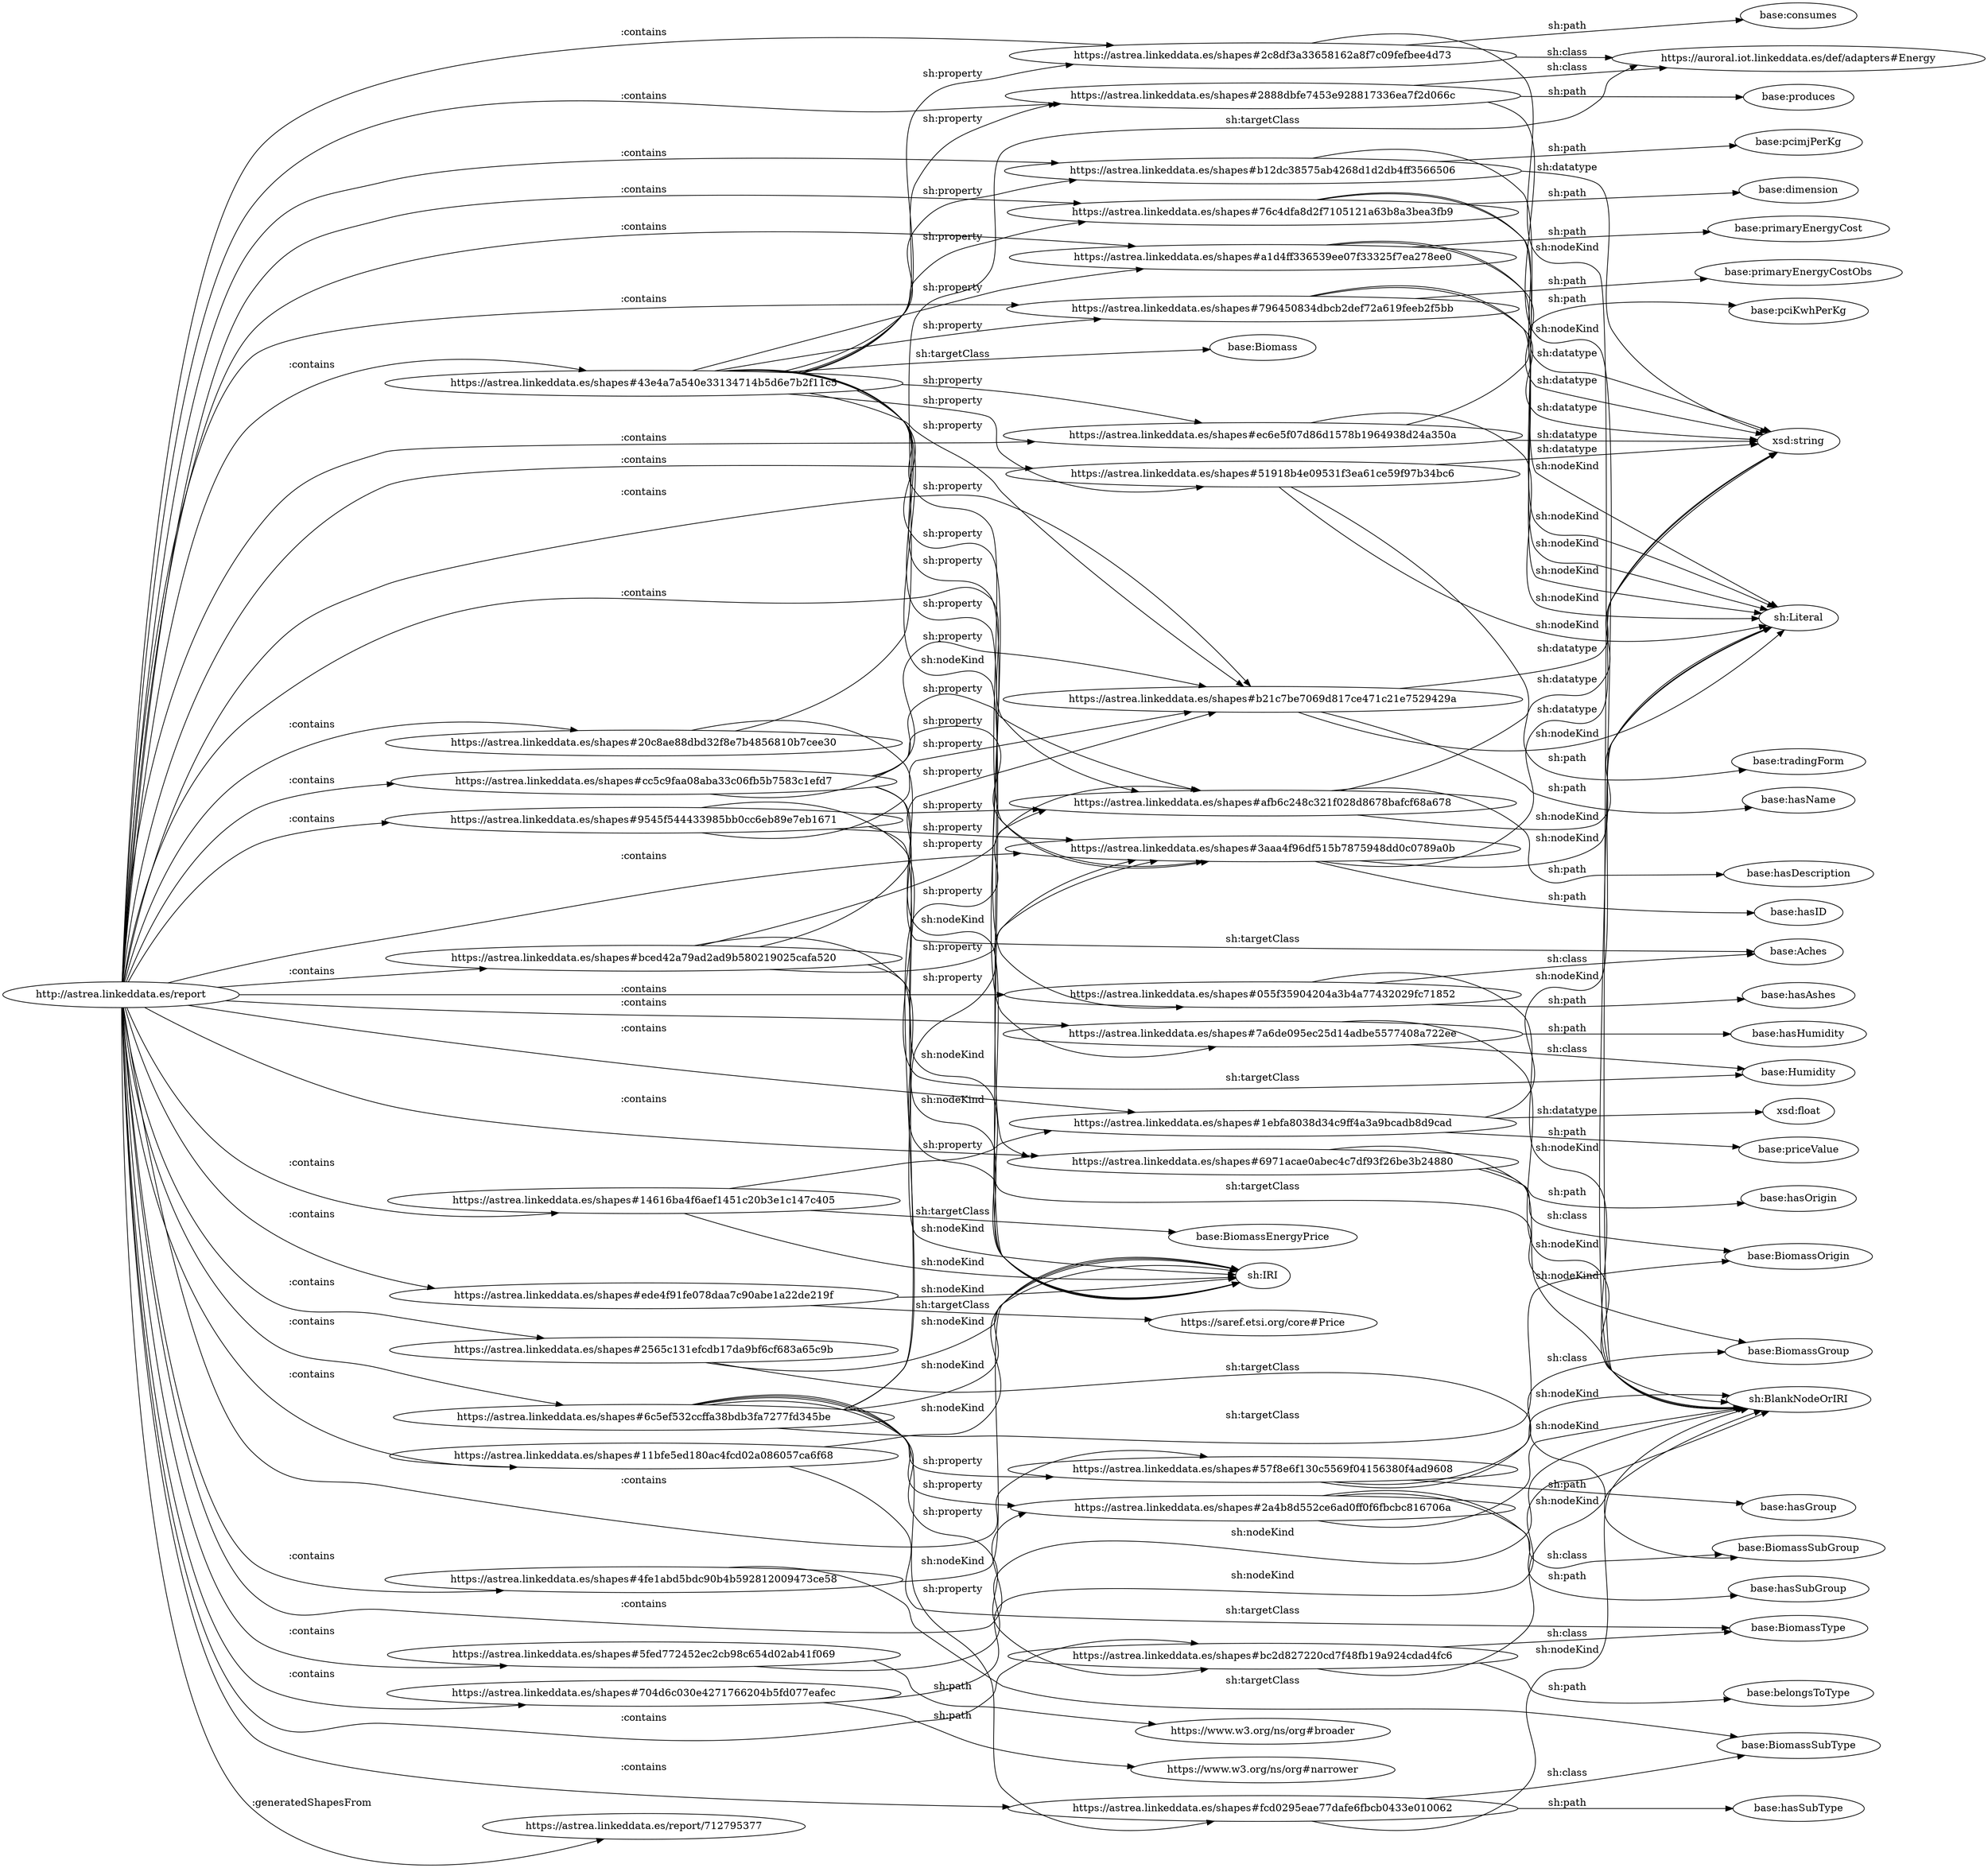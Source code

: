 digraph ar2dtool_diagram { 
rankdir=LR;
size="1501"
	"https://astrea.linkeddata.es/shapes#11bfe5ed180ac4fcd02a086057ca6f68" -> "base:BiomassType" [ label = "sh:targetClass" ];
	"https://astrea.linkeddata.es/shapes#11bfe5ed180ac4fcd02a086057ca6f68" -> "sh:IRI" [ label = "sh:nodeKind" ];
	"https://astrea.linkeddata.es/shapes#b12dc38575ab4268d1d2db4ff3566506" -> "base:pcimjPerKg" [ label = "sh:path" ];
	"https://astrea.linkeddata.es/shapes#b12dc38575ab4268d1d2db4ff3566506" -> "sh:Literal" [ label = "sh:nodeKind" ];
	"https://astrea.linkeddata.es/shapes#b12dc38575ab4268d1d2db4ff3566506" -> "xsd:string" [ label = "sh:datatype" ];
	"https://astrea.linkeddata.es/shapes#b21c7be7069d817ce471c21e7529429a" -> "base:hasName" [ label = "sh:path" ];
	"https://astrea.linkeddata.es/shapes#b21c7be7069d817ce471c21e7529429a" -> "sh:Literal" [ label = "sh:nodeKind" ];
	"https://astrea.linkeddata.es/shapes#b21c7be7069d817ce471c21e7529429a" -> "xsd:string" [ label = "sh:datatype" ];
	"https://astrea.linkeddata.es/shapes#43e4a7a540e33134714b5d6e7b2f11c5" -> "https://astrea.linkeddata.es/shapes#76c4dfa8d2f7105121a63b8a3bea3fb9" [ label = "sh:property" ];
	"https://astrea.linkeddata.es/shapes#43e4a7a540e33134714b5d6e7b2f11c5" -> "https://astrea.linkeddata.es/shapes#b12dc38575ab4268d1d2db4ff3566506" [ label = "sh:property" ];
	"https://astrea.linkeddata.es/shapes#43e4a7a540e33134714b5d6e7b2f11c5" -> "https://astrea.linkeddata.es/shapes#51918b4e09531f3ea61ce59f97b34bc6" [ label = "sh:property" ];
	"https://astrea.linkeddata.es/shapes#43e4a7a540e33134714b5d6e7b2f11c5" -> "https://astrea.linkeddata.es/shapes#2c8df3a33658162a8f7c09fefbee4d73" [ label = "sh:property" ];
	"https://astrea.linkeddata.es/shapes#43e4a7a540e33134714b5d6e7b2f11c5" -> "https://astrea.linkeddata.es/shapes#ec6e5f07d86d1578b1964938d24a350a" [ label = "sh:property" ];
	"https://astrea.linkeddata.es/shapes#43e4a7a540e33134714b5d6e7b2f11c5" -> "base:Biomass" [ label = "sh:targetClass" ];
	"https://astrea.linkeddata.es/shapes#43e4a7a540e33134714b5d6e7b2f11c5" -> "https://astrea.linkeddata.es/shapes#7a6de095ec25d14adbe5577408a722ee" [ label = "sh:property" ];
	"https://astrea.linkeddata.es/shapes#43e4a7a540e33134714b5d6e7b2f11c5" -> "https://astrea.linkeddata.es/shapes#2888dbfe7453e928817336ea7f2d066c" [ label = "sh:property" ];
	"https://astrea.linkeddata.es/shapes#43e4a7a540e33134714b5d6e7b2f11c5" -> "https://astrea.linkeddata.es/shapes#a1d4ff336539ee07f33325f7ea278ee0" [ label = "sh:property" ];
	"https://astrea.linkeddata.es/shapes#43e4a7a540e33134714b5d6e7b2f11c5" -> "https://astrea.linkeddata.es/shapes#3aaa4f96df515b7875948dd0c0789a0b" [ label = "sh:property" ];
	"https://astrea.linkeddata.es/shapes#43e4a7a540e33134714b5d6e7b2f11c5" -> "sh:IRI" [ label = "sh:nodeKind" ];
	"https://astrea.linkeddata.es/shapes#43e4a7a540e33134714b5d6e7b2f11c5" -> "https://astrea.linkeddata.es/shapes#b21c7be7069d817ce471c21e7529429a" [ label = "sh:property" ];
	"https://astrea.linkeddata.es/shapes#43e4a7a540e33134714b5d6e7b2f11c5" -> "https://astrea.linkeddata.es/shapes#6971acae0abec4c7df93f26be3b24880" [ label = "sh:property" ];
	"https://astrea.linkeddata.es/shapes#43e4a7a540e33134714b5d6e7b2f11c5" -> "https://astrea.linkeddata.es/shapes#055f35904204a3b4a77432029fc71852" [ label = "sh:property" ];
	"https://astrea.linkeddata.es/shapes#43e4a7a540e33134714b5d6e7b2f11c5" -> "https://astrea.linkeddata.es/shapes#796450834dbcb2def72a619feeb2f5bb" [ label = "sh:property" ];
	"https://astrea.linkeddata.es/shapes#14616ba4f6aef1451c20b3e1c147c405" -> "base:BiomassEnergyPrice" [ label = "sh:targetClass" ];
	"https://astrea.linkeddata.es/shapes#14616ba4f6aef1451c20b3e1c147c405" -> "https://astrea.linkeddata.es/shapes#1ebfa8038d34c9ff4a3a9bcadb8d9cad" [ label = "sh:property" ];
	"https://astrea.linkeddata.es/shapes#14616ba4f6aef1451c20b3e1c147c405" -> "sh:IRI" [ label = "sh:nodeKind" ];
	"https://astrea.linkeddata.es/shapes#bced42a79ad2ad9b580219025cafa520" -> "base:BiomassGroup" [ label = "sh:targetClass" ];
	"https://astrea.linkeddata.es/shapes#bced42a79ad2ad9b580219025cafa520" -> "https://astrea.linkeddata.es/shapes#b21c7be7069d817ce471c21e7529429a" [ label = "sh:property" ];
	"https://astrea.linkeddata.es/shapes#bced42a79ad2ad9b580219025cafa520" -> "https://astrea.linkeddata.es/shapes#3aaa4f96df515b7875948dd0c0789a0b" [ label = "sh:property" ];
	"https://astrea.linkeddata.es/shapes#bced42a79ad2ad9b580219025cafa520" -> "https://astrea.linkeddata.es/shapes#afb6c248c321f028d8678bafcf68a678" [ label = "sh:property" ];
	"https://astrea.linkeddata.es/shapes#bced42a79ad2ad9b580219025cafa520" -> "sh:IRI" [ label = "sh:nodeKind" ];
	"https://astrea.linkeddata.es/shapes#51918b4e09531f3ea61ce59f97b34bc6" -> "base:tradingForm" [ label = "sh:path" ];
	"https://astrea.linkeddata.es/shapes#51918b4e09531f3ea61ce59f97b34bc6" -> "sh:Literal" [ label = "sh:nodeKind" ];
	"https://astrea.linkeddata.es/shapes#51918b4e09531f3ea61ce59f97b34bc6" -> "xsd:string" [ label = "sh:datatype" ];
	"https://astrea.linkeddata.es/shapes#76c4dfa8d2f7105121a63b8a3bea3fb9" -> "base:dimension" [ label = "sh:path" ];
	"https://astrea.linkeddata.es/shapes#76c4dfa8d2f7105121a63b8a3bea3fb9" -> "sh:Literal" [ label = "sh:nodeKind" ];
	"https://astrea.linkeddata.es/shapes#76c4dfa8d2f7105121a63b8a3bea3fb9" -> "xsd:string" [ label = "sh:datatype" ];
	"https://astrea.linkeddata.es/shapes#20c8ae88dbd32f8e7b4856810b7cee30" -> "https://auroral.iot.linkeddata.es/def/adapters#Energy" [ label = "sh:targetClass" ];
	"https://astrea.linkeddata.es/shapes#20c8ae88dbd32f8e7b4856810b7cee30" -> "sh:IRI" [ label = "sh:nodeKind" ];
	"https://astrea.linkeddata.es/shapes#6971acae0abec4c7df93f26be3b24880" -> "base:hasOrigin" [ label = "sh:path" ];
	"https://astrea.linkeddata.es/shapes#6971acae0abec4c7df93f26be3b24880" -> "sh:BlankNodeOrIRI" [ label = "sh:nodeKind" ];
	"https://astrea.linkeddata.es/shapes#6971acae0abec4c7df93f26be3b24880" -> "base:BiomassOrigin" [ label = "sh:class" ];
	"https://astrea.linkeddata.es/shapes#9545f544433985bb0cc6eb89e7eb1671" -> "base:Humidity" [ label = "sh:targetClass" ];
	"https://astrea.linkeddata.es/shapes#9545f544433985bb0cc6eb89e7eb1671" -> "https://astrea.linkeddata.es/shapes#b21c7be7069d817ce471c21e7529429a" [ label = "sh:property" ];
	"https://astrea.linkeddata.es/shapes#9545f544433985bb0cc6eb89e7eb1671" -> "https://astrea.linkeddata.es/shapes#3aaa4f96df515b7875948dd0c0789a0b" [ label = "sh:property" ];
	"https://astrea.linkeddata.es/shapes#9545f544433985bb0cc6eb89e7eb1671" -> "https://astrea.linkeddata.es/shapes#afb6c248c321f028d8678bafcf68a678" [ label = "sh:property" ];
	"https://astrea.linkeddata.es/shapes#9545f544433985bb0cc6eb89e7eb1671" -> "sh:IRI" [ label = "sh:nodeKind" ];
	"https://astrea.linkeddata.es/shapes#2a4b8d552ce6ad0ff0f6fbcbc816706a" -> "base:hasSubGroup" [ label = "sh:path" ];
	"https://astrea.linkeddata.es/shapes#2a4b8d552ce6ad0ff0f6fbcbc816706a" -> "sh:BlankNodeOrIRI" [ label = "sh:nodeKind" ];
	"https://astrea.linkeddata.es/shapes#2a4b8d552ce6ad0ff0f6fbcbc816706a" -> "base:BiomassSubGroup" [ label = "sh:class" ];
	"https://astrea.linkeddata.es/shapes#4fe1abd5bdc90b4b592812009473ce58" -> "base:BiomassSubType" [ label = "sh:targetClass" ];
	"https://astrea.linkeddata.es/shapes#4fe1abd5bdc90b4b592812009473ce58" -> "sh:IRI" [ label = "sh:nodeKind" ];
	"https://astrea.linkeddata.es/shapes#2c8df3a33658162a8f7c09fefbee4d73" -> "base:consumes" [ label = "sh:path" ];
	"https://astrea.linkeddata.es/shapes#2c8df3a33658162a8f7c09fefbee4d73" -> "sh:BlankNodeOrIRI" [ label = "sh:nodeKind" ];
	"https://astrea.linkeddata.es/shapes#2c8df3a33658162a8f7c09fefbee4d73" -> "https://auroral.iot.linkeddata.es/def/adapters#Energy" [ label = "sh:class" ];
	"https://astrea.linkeddata.es/shapes#3aaa4f96df515b7875948dd0c0789a0b" -> "base:hasID" [ label = "sh:path" ];
	"https://astrea.linkeddata.es/shapes#3aaa4f96df515b7875948dd0c0789a0b" -> "sh:Literal" [ label = "sh:nodeKind" ];
	"https://astrea.linkeddata.es/shapes#3aaa4f96df515b7875948dd0c0789a0b" -> "xsd:string" [ label = "sh:datatype" ];
	"https://astrea.linkeddata.es/shapes#2565c131efcdb17da9bf6cf683a65c9b" -> "base:BiomassSubGroup" [ label = "sh:targetClass" ];
	"https://astrea.linkeddata.es/shapes#2565c131efcdb17da9bf6cf683a65c9b" -> "sh:IRI" [ label = "sh:nodeKind" ];
	"http://astrea.linkeddata.es/report" -> "https://astrea.linkeddata.es/shapes#3aaa4f96df515b7875948dd0c0789a0b" [ label = ":contains" ];
	"http://astrea.linkeddata.es/report" -> "https://astrea.linkeddata.es/shapes#bc2d827220cd7f48fb19a924cdad4fc6" [ label = ":contains" ];
	"http://astrea.linkeddata.es/report" -> "https://astrea.linkeddata.es/shapes#b12dc38575ab4268d1d2db4ff3566506" [ label = ":contains" ];
	"http://astrea.linkeddata.es/report" -> "https://astrea.linkeddata.es/shapes#afb6c248c321f028d8678bafcf68a678" [ label = ":contains" ];
	"http://astrea.linkeddata.es/report" -> "https://astrea.linkeddata.es/shapes#4fe1abd5bdc90b4b592812009473ce58" [ label = ":contains" ];
	"http://astrea.linkeddata.es/report" -> "https://astrea.linkeddata.es/shapes#b21c7be7069d817ce471c21e7529429a" [ label = ":contains" ];
	"http://astrea.linkeddata.es/report" -> "https://astrea.linkeddata.es/shapes#11bfe5ed180ac4fcd02a086057ca6f68" [ label = ":contains" ];
	"http://astrea.linkeddata.es/report" -> "https://astrea.linkeddata.es/shapes#1ebfa8038d34c9ff4a3a9bcadb8d9cad" [ label = ":contains" ];
	"http://astrea.linkeddata.es/report" -> "https://astrea.linkeddata.es/shapes#2888dbfe7453e928817336ea7f2d066c" [ label = ":contains" ];
	"http://astrea.linkeddata.es/report" -> "https://astrea.linkeddata.es/shapes#704d6c030e4271766204b5fd077eafec" [ label = ":contains" ];
	"http://astrea.linkeddata.es/report" -> "https://astrea.linkeddata.es/shapes#796450834dbcb2def72a619feeb2f5bb" [ label = ":contains" ];
	"http://astrea.linkeddata.es/report" -> "https://astrea.linkeddata.es/shapes#57f8e6f130c5569f04156380f4ad9608" [ label = ":contains" ];
	"http://astrea.linkeddata.es/report" -> "https://astrea.linkeddata.es/shapes#9545f544433985bb0cc6eb89e7eb1671" [ label = ":contains" ];
	"http://astrea.linkeddata.es/report" -> "https://astrea.linkeddata.es/shapes#6c5ef532ccffa38bdb3fa7277fd345be" [ label = ":contains" ];
	"http://astrea.linkeddata.es/report" -> "https://astrea.linkeddata.es/shapes#51918b4e09531f3ea61ce59f97b34bc6" [ label = ":contains" ];
	"http://astrea.linkeddata.es/report" -> "https://astrea.linkeddata.es/shapes#cc5c9faa08aba33c06fb5b7583c1efd7" [ label = ":contains" ];
	"http://astrea.linkeddata.es/report" -> "https://astrea.linkeddata.es/shapes#5fed772452ec2cb98c654d02ab41f069" [ label = ":contains" ];
	"http://astrea.linkeddata.es/report" -> "https://astrea.linkeddata.es/shapes#43e4a7a540e33134714b5d6e7b2f11c5" [ label = ":contains" ];
	"http://astrea.linkeddata.es/report" -> "https://astrea.linkeddata.es/shapes#76c4dfa8d2f7105121a63b8a3bea3fb9" [ label = ":contains" ];
	"http://astrea.linkeddata.es/report" -> "https://astrea.linkeddata.es/shapes#2a4b8d552ce6ad0ff0f6fbcbc816706a" [ label = ":contains" ];
	"http://astrea.linkeddata.es/report" -> "https://astrea.linkeddata.es/shapes#7a6de095ec25d14adbe5577408a722ee" [ label = ":contains" ];
	"http://astrea.linkeddata.es/report" -> "https://astrea.linkeddata.es/shapes#bced42a79ad2ad9b580219025cafa520" [ label = ":contains" ];
	"http://astrea.linkeddata.es/report" -> "https://astrea.linkeddata.es/shapes#14616ba4f6aef1451c20b3e1c147c405" [ label = ":contains" ];
	"http://astrea.linkeddata.es/report" -> "https://astrea.linkeddata.es/shapes#055f35904204a3b4a77432029fc71852" [ label = ":contains" ];
	"http://astrea.linkeddata.es/report" -> "https://astrea.linkeddata.es/shapes#ede4f91fe078daa7c90abe1a22de219f" [ label = ":contains" ];
	"http://astrea.linkeddata.es/report" -> "https://astrea.linkeddata.es/shapes#fcd0295eae77dafe6fbcb0433e010062" [ label = ":contains" ];
	"http://astrea.linkeddata.es/report" -> "https://astrea.linkeddata.es/shapes#20c8ae88dbd32f8e7b4856810b7cee30" [ label = ":contains" ];
	"http://astrea.linkeddata.es/report" -> "https://astrea.linkeddata.es/report/712795377" [ label = ":generatedShapesFrom" ];
	"http://astrea.linkeddata.es/report" -> "https://astrea.linkeddata.es/shapes#a1d4ff336539ee07f33325f7ea278ee0" [ label = ":contains" ];
	"http://astrea.linkeddata.es/report" -> "https://astrea.linkeddata.es/shapes#2c8df3a33658162a8f7c09fefbee4d73" [ label = ":contains" ];
	"http://astrea.linkeddata.es/report" -> "https://astrea.linkeddata.es/shapes#ec6e5f07d86d1578b1964938d24a350a" [ label = ":contains" ];
	"http://astrea.linkeddata.es/report" -> "https://astrea.linkeddata.es/shapes#6971acae0abec4c7df93f26be3b24880" [ label = ":contains" ];
	"http://astrea.linkeddata.es/report" -> "https://astrea.linkeddata.es/shapes#2565c131efcdb17da9bf6cf683a65c9b" [ label = ":contains" ];
	"https://astrea.linkeddata.es/shapes#5fed772452ec2cb98c654d02ab41f069" -> "https://www.w3.org/ns/org#broader" [ label = "sh:path" ];
	"https://astrea.linkeddata.es/shapes#5fed772452ec2cb98c654d02ab41f069" -> "sh:BlankNodeOrIRI" [ label = "sh:nodeKind" ];
	"https://astrea.linkeddata.es/shapes#a1d4ff336539ee07f33325f7ea278ee0" -> "base:primaryEnergyCost" [ label = "sh:path" ];
	"https://astrea.linkeddata.es/shapes#a1d4ff336539ee07f33325f7ea278ee0" -> "sh:Literal" [ label = "sh:nodeKind" ];
	"https://astrea.linkeddata.es/shapes#a1d4ff336539ee07f33325f7ea278ee0" -> "xsd:string" [ label = "sh:datatype" ];
	"https://astrea.linkeddata.es/shapes#704d6c030e4271766204b5fd077eafec" -> "https://www.w3.org/ns/org#narrower" [ label = "sh:path" ];
	"https://astrea.linkeddata.es/shapes#704d6c030e4271766204b5fd077eafec" -> "sh:BlankNodeOrIRI" [ label = "sh:nodeKind" ];
	"https://astrea.linkeddata.es/shapes#6c5ef532ccffa38bdb3fa7277fd345be" -> "https://astrea.linkeddata.es/shapes#3aaa4f96df515b7875948dd0c0789a0b" [ label = "sh:property" ];
	"https://astrea.linkeddata.es/shapes#6c5ef532ccffa38bdb3fa7277fd345be" -> "base:BiomassOrigin" [ label = "sh:targetClass" ];
	"https://astrea.linkeddata.es/shapes#6c5ef532ccffa38bdb3fa7277fd345be" -> "https://astrea.linkeddata.es/shapes#bc2d827220cd7f48fb19a924cdad4fc6" [ label = "sh:property" ];
	"https://astrea.linkeddata.es/shapes#6c5ef532ccffa38bdb3fa7277fd345be" -> "https://astrea.linkeddata.es/shapes#afb6c248c321f028d8678bafcf68a678" [ label = "sh:property" ];
	"https://astrea.linkeddata.es/shapes#6c5ef532ccffa38bdb3fa7277fd345be" -> "https://astrea.linkeddata.es/shapes#2a4b8d552ce6ad0ff0f6fbcbc816706a" [ label = "sh:property" ];
	"https://astrea.linkeddata.es/shapes#6c5ef532ccffa38bdb3fa7277fd345be" -> "https://astrea.linkeddata.es/shapes#fcd0295eae77dafe6fbcb0433e010062" [ label = "sh:property" ];
	"https://astrea.linkeddata.es/shapes#6c5ef532ccffa38bdb3fa7277fd345be" -> "https://astrea.linkeddata.es/shapes#57f8e6f130c5569f04156380f4ad9608" [ label = "sh:property" ];
	"https://astrea.linkeddata.es/shapes#6c5ef532ccffa38bdb3fa7277fd345be" -> "sh:IRI" [ label = "sh:nodeKind" ];
	"https://astrea.linkeddata.es/shapes#1ebfa8038d34c9ff4a3a9bcadb8d9cad" -> "base:priceValue" [ label = "sh:path" ];
	"https://astrea.linkeddata.es/shapes#1ebfa8038d34c9ff4a3a9bcadb8d9cad" -> "sh:Literal" [ label = "sh:nodeKind" ];
	"https://astrea.linkeddata.es/shapes#1ebfa8038d34c9ff4a3a9bcadb8d9cad" -> "xsd:float" [ label = "sh:datatype" ];
	"https://astrea.linkeddata.es/shapes#bc2d827220cd7f48fb19a924cdad4fc6" -> "base:belongsToType" [ label = "sh:path" ];
	"https://astrea.linkeddata.es/shapes#bc2d827220cd7f48fb19a924cdad4fc6" -> "sh:BlankNodeOrIRI" [ label = "sh:nodeKind" ];
	"https://astrea.linkeddata.es/shapes#bc2d827220cd7f48fb19a924cdad4fc6" -> "base:BiomassType" [ label = "sh:class" ];
	"https://astrea.linkeddata.es/shapes#ec6e5f07d86d1578b1964938d24a350a" -> "base:pciKwhPerKg" [ label = "sh:path" ];
	"https://astrea.linkeddata.es/shapes#ec6e5f07d86d1578b1964938d24a350a" -> "sh:Literal" [ label = "sh:nodeKind" ];
	"https://astrea.linkeddata.es/shapes#ec6e5f07d86d1578b1964938d24a350a" -> "xsd:string" [ label = "sh:datatype" ];
	"https://astrea.linkeddata.es/shapes#2888dbfe7453e928817336ea7f2d066c" -> "base:produces" [ label = "sh:path" ];
	"https://astrea.linkeddata.es/shapes#2888dbfe7453e928817336ea7f2d066c" -> "sh:BlankNodeOrIRI" [ label = "sh:nodeKind" ];
	"https://astrea.linkeddata.es/shapes#2888dbfe7453e928817336ea7f2d066c" -> "https://auroral.iot.linkeddata.es/def/adapters#Energy" [ label = "sh:class" ];
	"https://astrea.linkeddata.es/shapes#055f35904204a3b4a77432029fc71852" -> "base:hasAshes" [ label = "sh:path" ];
	"https://astrea.linkeddata.es/shapes#055f35904204a3b4a77432029fc71852" -> "sh:BlankNodeOrIRI" [ label = "sh:nodeKind" ];
	"https://astrea.linkeddata.es/shapes#055f35904204a3b4a77432029fc71852" -> "base:Aches" [ label = "sh:class" ];
	"https://astrea.linkeddata.es/shapes#796450834dbcb2def72a619feeb2f5bb" -> "base:primaryEnergyCostObs" [ label = "sh:path" ];
	"https://astrea.linkeddata.es/shapes#796450834dbcb2def72a619feeb2f5bb" -> "sh:Literal" [ label = "sh:nodeKind" ];
	"https://astrea.linkeddata.es/shapes#796450834dbcb2def72a619feeb2f5bb" -> "xsd:string" [ label = "sh:datatype" ];
	"https://astrea.linkeddata.es/shapes#7a6de095ec25d14adbe5577408a722ee" -> "base:hasHumidity" [ label = "sh:path" ];
	"https://astrea.linkeddata.es/shapes#7a6de095ec25d14adbe5577408a722ee" -> "sh:BlankNodeOrIRI" [ label = "sh:nodeKind" ];
	"https://astrea.linkeddata.es/shapes#7a6de095ec25d14adbe5577408a722ee" -> "base:Humidity" [ label = "sh:class" ];
	"https://astrea.linkeddata.es/shapes#ede4f91fe078daa7c90abe1a22de219f" -> "https://saref.etsi.org/core#Price" [ label = "sh:targetClass" ];
	"https://astrea.linkeddata.es/shapes#ede4f91fe078daa7c90abe1a22de219f" -> "sh:IRI" [ label = "sh:nodeKind" ];
	"https://astrea.linkeddata.es/shapes#cc5c9faa08aba33c06fb5b7583c1efd7" -> "base:Aches" [ label = "sh:targetClass" ];
	"https://astrea.linkeddata.es/shapes#cc5c9faa08aba33c06fb5b7583c1efd7" -> "https://astrea.linkeddata.es/shapes#b21c7be7069d817ce471c21e7529429a" [ label = "sh:property" ];
	"https://astrea.linkeddata.es/shapes#cc5c9faa08aba33c06fb5b7583c1efd7" -> "https://astrea.linkeddata.es/shapes#3aaa4f96df515b7875948dd0c0789a0b" [ label = "sh:property" ];
	"https://astrea.linkeddata.es/shapes#cc5c9faa08aba33c06fb5b7583c1efd7" -> "https://astrea.linkeddata.es/shapes#afb6c248c321f028d8678bafcf68a678" [ label = "sh:property" ];
	"https://astrea.linkeddata.es/shapes#cc5c9faa08aba33c06fb5b7583c1efd7" -> "sh:IRI" [ label = "sh:nodeKind" ];
	"https://astrea.linkeddata.es/shapes#afb6c248c321f028d8678bafcf68a678" -> "base:hasDescription" [ label = "sh:path" ];
	"https://astrea.linkeddata.es/shapes#afb6c248c321f028d8678bafcf68a678" -> "sh:Literal" [ label = "sh:nodeKind" ];
	"https://astrea.linkeddata.es/shapes#afb6c248c321f028d8678bafcf68a678" -> "xsd:string" [ label = "sh:datatype" ];
	"https://astrea.linkeddata.es/shapes#57f8e6f130c5569f04156380f4ad9608" -> "base:hasGroup" [ label = "sh:path" ];
	"https://astrea.linkeddata.es/shapes#57f8e6f130c5569f04156380f4ad9608" -> "sh:BlankNodeOrIRI" [ label = "sh:nodeKind" ];
	"https://astrea.linkeddata.es/shapes#57f8e6f130c5569f04156380f4ad9608" -> "base:BiomassGroup" [ label = "sh:class" ];
	"https://astrea.linkeddata.es/shapes#fcd0295eae77dafe6fbcb0433e010062" -> "base:hasSubType" [ label = "sh:path" ];
	"https://astrea.linkeddata.es/shapes#fcd0295eae77dafe6fbcb0433e010062" -> "sh:BlankNodeOrIRI" [ label = "sh:nodeKind" ];
	"https://astrea.linkeddata.es/shapes#fcd0295eae77dafe6fbcb0433e010062" -> "base:BiomassSubType" [ label = "sh:class" ];

}
